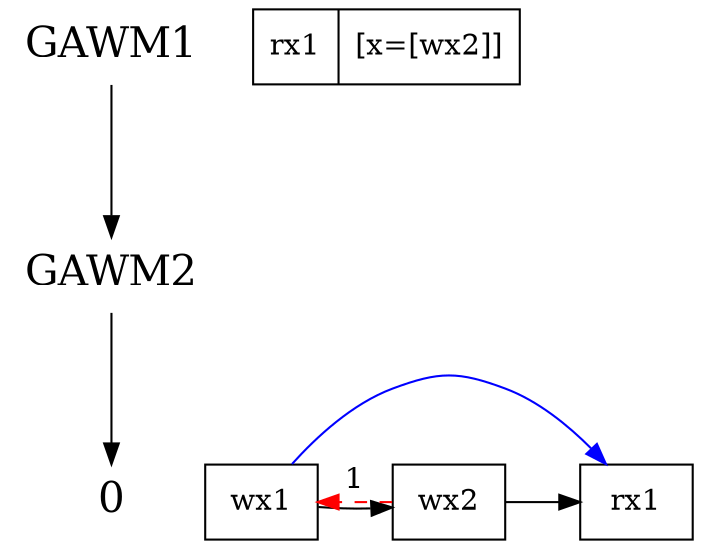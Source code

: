 /* dot crashes on this */
digraph G {
ranksep = 1.0; size = "10,10";
{
    node [shape = plaintext, fontsize = 20];
    GAWM1 -> GAWM2 -> 0;
}

node [shape = box];
{rank = same;0;wx1;wx2;rx1;}

wx1 -> wx2;
wx2 -> rx1;
wx1 -> rx1[color = blue];

subgraph struct
{
    node [shape = record];
    rx11 [shape = record, label = "rx1 | [x=[wx2]]"];
}
{rank = same; GAWM1; "rx11";}

// W'WR Order:
wx2 -> wx1[style = dashed, color = red, label = "1"]; }

